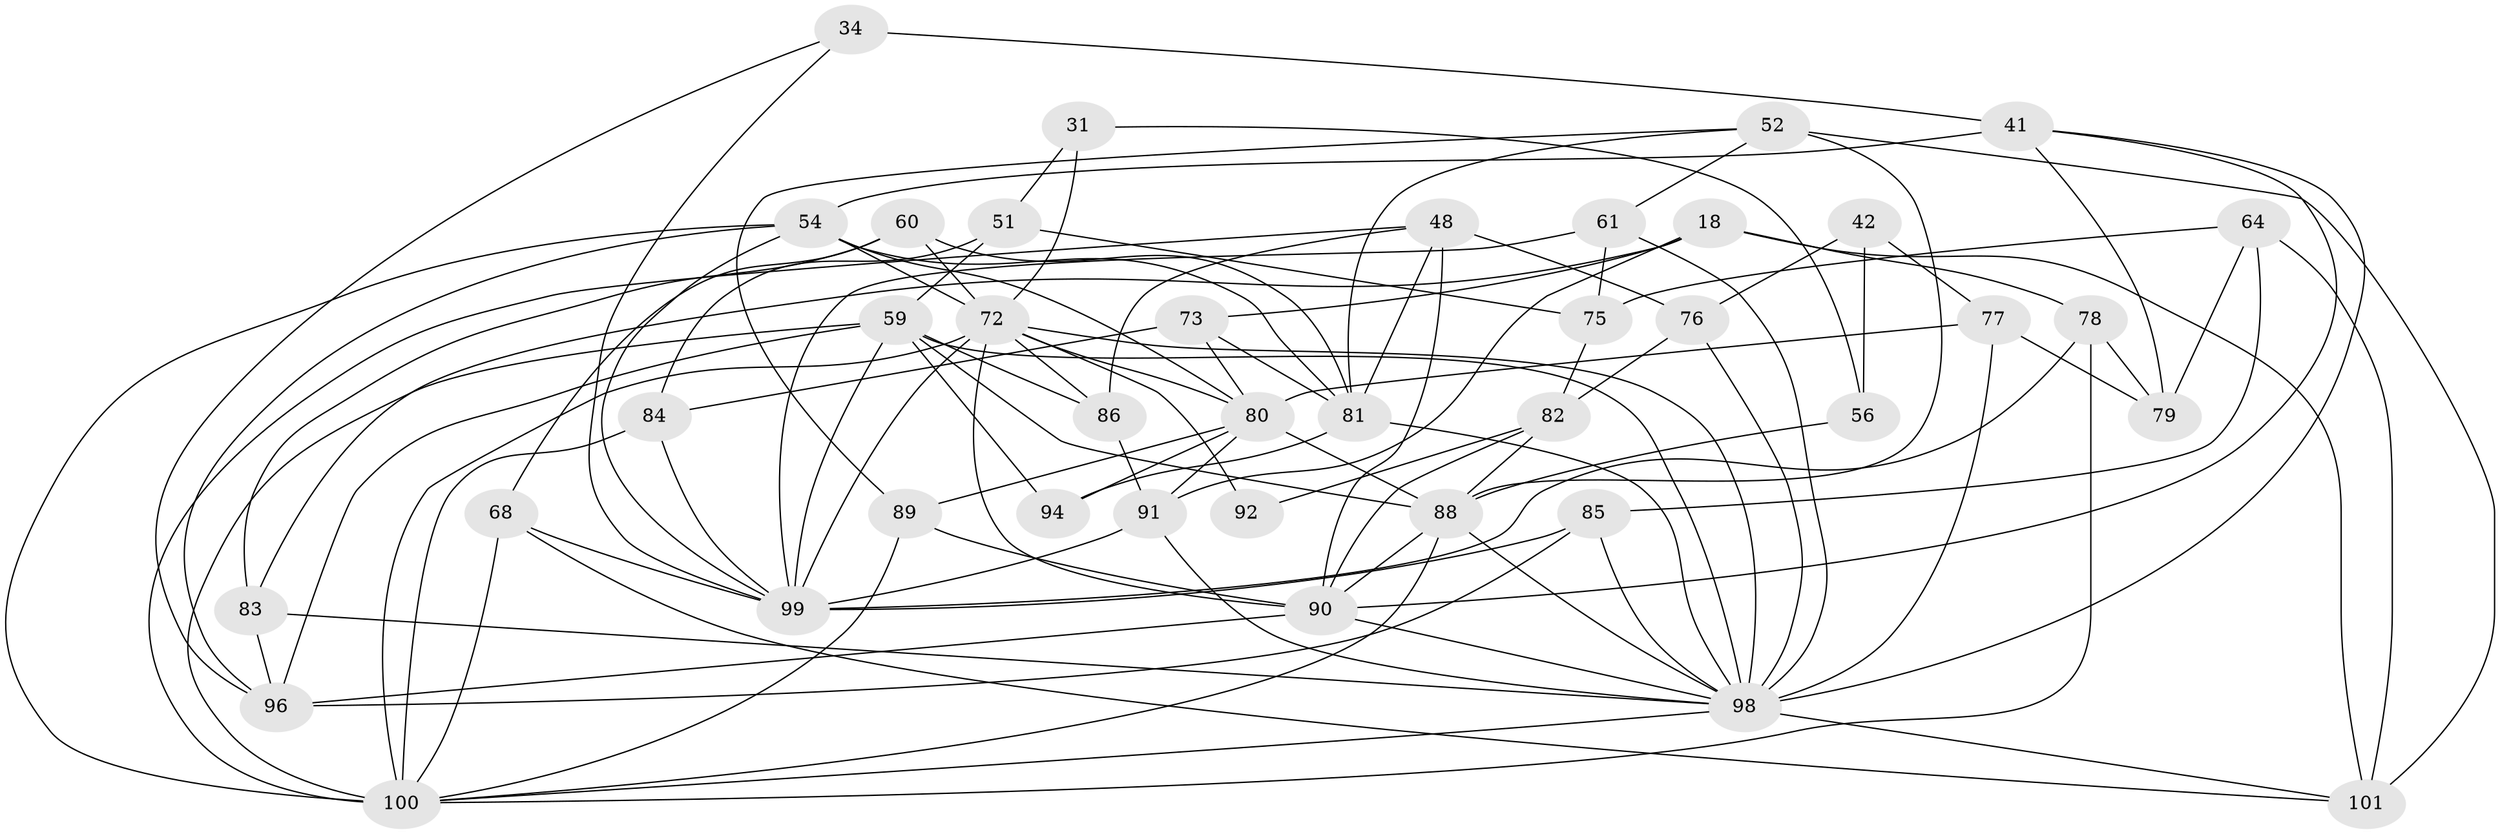 // original degree distribution, {4: 1.0}
// Generated by graph-tools (version 1.1) at 2025/03/03/04/25 22:03:09]
// undirected, 40 vertices, 106 edges
graph export_dot {
graph [start="1"]
  node [color=gray90,style=filled];
  18 [super="+5"];
  31;
  34;
  41 [super="+26+40"];
  42;
  48 [super="+9"];
  51;
  52 [super="+45"];
  54 [super="+29"];
  56 [super="+13"];
  59 [super="+30+53"];
  60;
  61;
  64;
  68;
  72 [super="+1+11+16+66"];
  73;
  75;
  76;
  77 [super="+55"];
  78 [super="+20"];
  79;
  80 [super="+35+37"];
  81 [super="+43+67"];
  82 [super="+49"];
  83 [super="+71"];
  84;
  85 [super="+50"];
  86;
  88 [super="+63+19+10"];
  89;
  90 [super="+23+65"];
  91 [super="+44"];
  92;
  94;
  96 [super="+70+69"];
  98 [super="+17+95+38+97+62"];
  99 [super="+21+24+57"];
  100 [super="+93+74"];
  101 [super="+87"];
  18 -- 73;
  18 -- 78 [weight=2];
  18 -- 83;
  18 -- 91;
  18 -- 101;
  31 -- 72 [weight=2];
  31 -- 51;
  31 -- 56;
  34 -- 96;
  34 -- 41 [weight=2];
  34 -- 99;
  41 -- 54 [weight=2];
  41 -- 90 [weight=2];
  41 -- 79;
  41 -- 98;
  42 -- 56 [weight=2];
  42 -- 76;
  42 -- 77;
  48 -- 100 [weight=2];
  48 -- 81;
  48 -- 76;
  48 -- 86;
  48 -- 90;
  51 -- 84;
  51 -- 75;
  51 -- 59;
  52 -- 89;
  52 -- 81;
  52 -- 101 [weight=2];
  52 -- 88;
  52 -- 61;
  54 -- 99;
  54 -- 96 [weight=2];
  54 -- 100;
  54 -- 72;
  54 -- 80;
  54 -- 81 [weight=2];
  56 -- 88 [weight=3];
  59 -- 100;
  59 -- 96;
  59 -- 86;
  59 -- 88;
  59 -- 94;
  59 -- 98;
  59 -- 99;
  60 -- 68;
  60 -- 72;
  60 -- 83;
  60 -- 81;
  61 -- 75;
  61 -- 99;
  61 -- 98;
  64 -- 101;
  64 -- 75;
  64 -- 79;
  64 -- 85;
  68 -- 100;
  68 -- 99;
  68 -- 101;
  72 -- 80;
  72 -- 92 [weight=2];
  72 -- 100 [weight=3];
  72 -- 86;
  72 -- 98 [weight=6];
  72 -- 90 [weight=2];
  72 -- 99;
  73 -- 84;
  73 -- 80;
  73 -- 81;
  75 -- 82;
  76 -- 82;
  76 -- 98;
  77 -- 79;
  77 -- 80;
  77 -- 98 [weight=3];
  78 -- 100 [weight=2];
  78 -- 79;
  78 -- 99;
  80 -- 94;
  80 -- 89;
  80 -- 88;
  80 -- 91;
  81 -- 98 [weight=2];
  81 -- 94 [weight=2];
  82 -- 92 [weight=2];
  82 -- 88;
  82 -- 90;
  83 -- 98 [weight=3];
  83 -- 96;
  84 -- 100;
  84 -- 99;
  85 -- 98;
  85 -- 99 [weight=3];
  85 -- 96;
  86 -- 91;
  88 -- 100;
  88 -- 90 [weight=2];
  88 -- 98 [weight=2];
  89 -- 100;
  89 -- 90;
  90 -- 96 [weight=2];
  90 -- 98;
  91 -- 98 [weight=2];
  91 -- 99;
  98 -- 100;
  98 -- 101;
}
